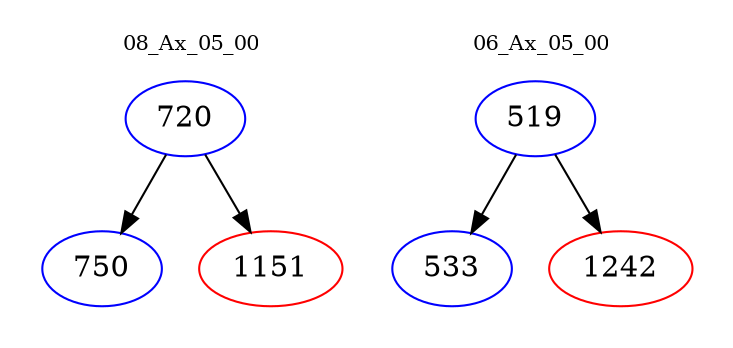 digraph{
subgraph cluster_0 {
color = white
label = "08_Ax_05_00";
fontsize=10;
T0_720 [label="720", color="blue"]
T0_720 -> T0_750 [color="black"]
T0_750 [label="750", color="blue"]
T0_720 -> T0_1151 [color="black"]
T0_1151 [label="1151", color="red"]
}
subgraph cluster_1 {
color = white
label = "06_Ax_05_00";
fontsize=10;
T1_519 [label="519", color="blue"]
T1_519 -> T1_533 [color="black"]
T1_533 [label="533", color="blue"]
T1_519 -> T1_1242 [color="black"]
T1_1242 [label="1242", color="red"]
}
}
